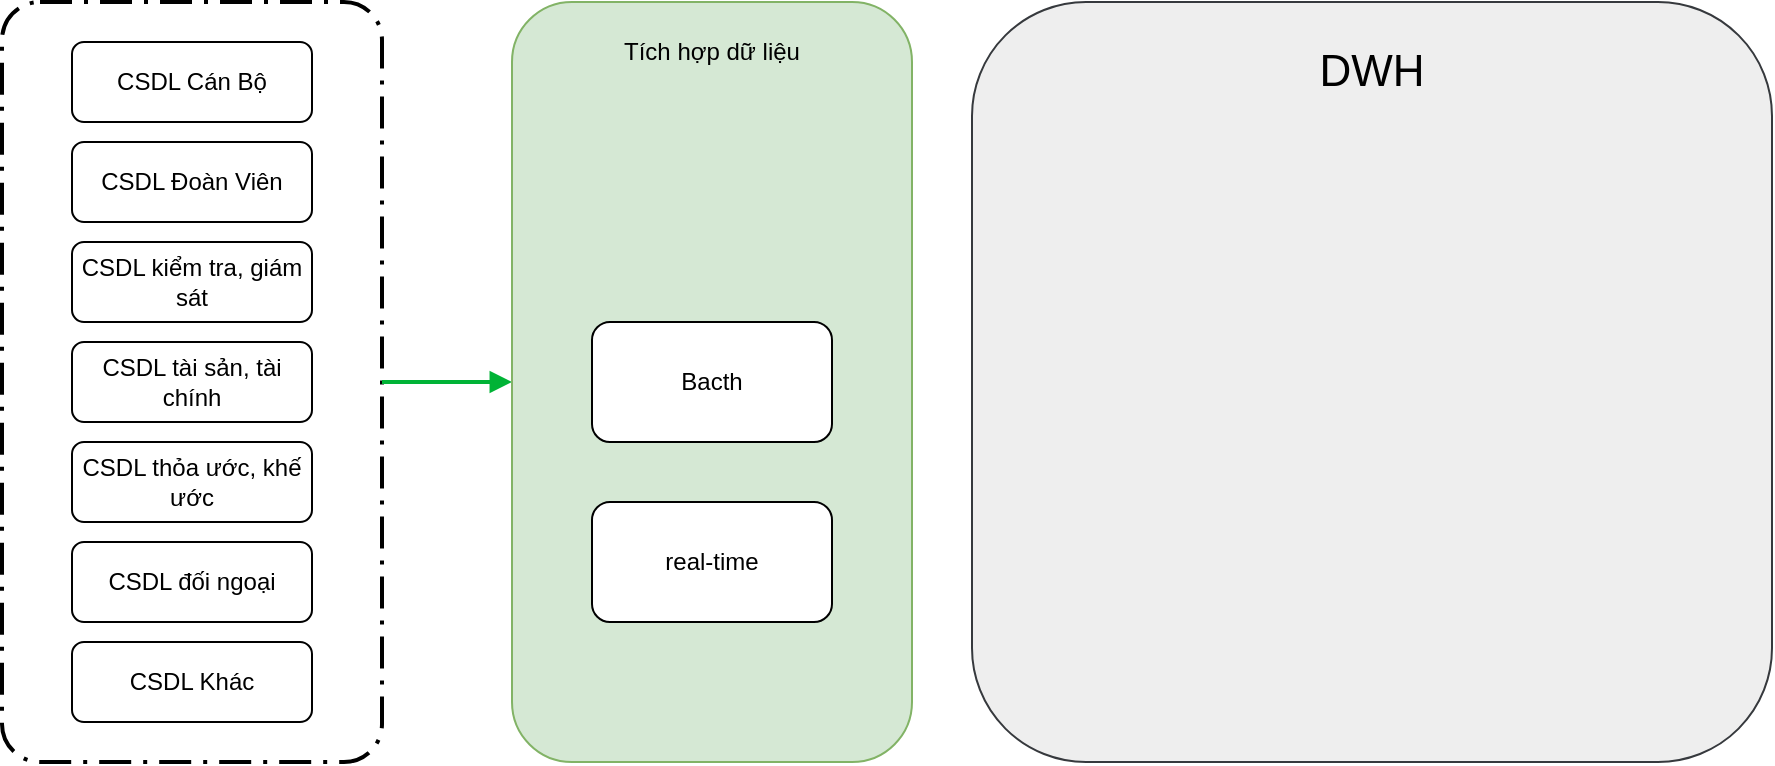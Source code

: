 <mxfile version="17.4.1" type="github">
  <diagram id="6oYB8ZV8PaiqR3EdmOuZ" name="Page-1">
    <mxGraphModel dx="1038" dy="547" grid="1" gridSize="10" guides="1" tooltips="1" connect="1" arrows="1" fold="1" page="1" pageScale="1" pageWidth="850" pageHeight="1100" math="0" shadow="0">
      <root>
        <mxCell id="0" />
        <mxCell id="1" parent="0" />
        <mxCell id="sHoyXKJvxX7CLdXnehRB-6" value="CSDL Cán Bộ" style="rounded=1;whiteSpace=wrap;html=1;" vertex="1" parent="1">
          <mxGeometry x="70" y="300" width="120" height="40" as="geometry" />
        </mxCell>
        <mxCell id="sHoyXKJvxX7CLdXnehRB-7" value="CSDL Đoàn Viên" style="rounded=1;whiteSpace=wrap;html=1;" vertex="1" parent="1">
          <mxGeometry x="70" y="350" width="120" height="40" as="geometry" />
        </mxCell>
        <mxCell id="sHoyXKJvxX7CLdXnehRB-8" value="CSDL kiểm tra, giám sát" style="rounded=1;whiteSpace=wrap;html=1;" vertex="1" parent="1">
          <mxGeometry x="70" y="400" width="120" height="40" as="geometry" />
        </mxCell>
        <mxCell id="sHoyXKJvxX7CLdXnehRB-9" value="CSDL tài sản, tài chính" style="rounded=1;whiteSpace=wrap;html=1;" vertex="1" parent="1">
          <mxGeometry x="70" y="450" width="120" height="40" as="geometry" />
        </mxCell>
        <mxCell id="sHoyXKJvxX7CLdXnehRB-10" value="CSDL thỏa ước, khế ước" style="rounded=1;whiteSpace=wrap;html=1;" vertex="1" parent="1">
          <mxGeometry x="70" y="500" width="120" height="40" as="geometry" />
        </mxCell>
        <mxCell id="sHoyXKJvxX7CLdXnehRB-11" value="CSDL đối ngoại" style="rounded=1;whiteSpace=wrap;html=1;" vertex="1" parent="1">
          <mxGeometry x="70" y="550" width="120" height="40" as="geometry" />
        </mxCell>
        <mxCell id="sHoyXKJvxX7CLdXnehRB-12" value="CSDL Khác" style="rounded=1;whiteSpace=wrap;html=1;" vertex="1" parent="1">
          <mxGeometry x="70" y="600" width="120" height="40" as="geometry" />
        </mxCell>
        <mxCell id="sHoyXKJvxX7CLdXnehRB-15" value="" style="points=[[0.25,0,0],[0.5,0,0],[0.75,0,0],[1,0.25,0],[1,0.5,0],[1,0.75,0],[0.75,1,0],[0.5,1,0],[0.25,1,0],[0,0.75,0],[0,0.5,0],[0,0.25,0]];rounded=1;arcSize=10;dashed=1;strokeColor=#000000;fillColor=none;gradientColor=none;dashPattern=8 3 1 3;strokeWidth=2;" vertex="1" parent="1">
          <mxGeometry x="35" y="280" width="190" height="380" as="geometry" />
        </mxCell>
        <mxCell id="sHoyXKJvxX7CLdXnehRB-19" value="" style="edgeStyle=none;rounded=0;html=1;jettySize=auto;orthogonalLoop=1;strokeColor=#00B336;strokeWidth=2;fontColor=#000000;jumpStyle=none;endArrow=block;endFill=1;startArrow=none;" edge="1" parent="1" source="sHoyXKJvxX7CLdXnehRB-15">
          <mxGeometry width="100" relative="1" as="geometry">
            <mxPoint x="225" y="470" as="sourcePoint" />
            <mxPoint x="290" y="470" as="targetPoint" />
          </mxGeometry>
        </mxCell>
        <mxCell id="sHoyXKJvxX7CLdXnehRB-22" value="" style="rounded=1;whiteSpace=wrap;html=1;fillColor=#d5e8d4;strokeColor=#82b366;" vertex="1" parent="1">
          <mxGeometry x="290" y="280" width="200" height="380" as="geometry" />
        </mxCell>
        <mxCell id="sHoyXKJvxX7CLdXnehRB-24" value="Tích hợp dữ liệu" style="text;html=1;strokeColor=none;fillColor=none;align=center;verticalAlign=middle;whiteSpace=wrap;rounded=0;" vertex="1" parent="1">
          <mxGeometry x="310" y="290" width="160" height="30" as="geometry" />
        </mxCell>
        <mxCell id="sHoyXKJvxX7CLdXnehRB-25" value="Bacth" style="rounded=1;whiteSpace=wrap;html=1;" vertex="1" parent="1">
          <mxGeometry x="330" y="440" width="120" height="60" as="geometry" />
        </mxCell>
        <mxCell id="sHoyXKJvxX7CLdXnehRB-26" value="real-time" style="rounded=1;whiteSpace=wrap;html=1;" vertex="1" parent="1">
          <mxGeometry x="330" y="530" width="120" height="60" as="geometry" />
        </mxCell>
        <mxCell id="sHoyXKJvxX7CLdXnehRB-27" value="" style="rounded=1;whiteSpace=wrap;html=1;fillColor=#eeeeee;strokeColor=#36393d;" vertex="1" parent="1">
          <mxGeometry x="520" y="280" width="400" height="380" as="geometry" />
        </mxCell>
        <mxCell id="sHoyXKJvxX7CLdXnehRB-28" value="&lt;font style=&quot;font-size: 22px&quot;&gt;DWH&lt;/font&gt;" style="text;html=1;strokeColor=none;fillColor=none;align=center;verticalAlign=middle;whiteSpace=wrap;rounded=0;" vertex="1" parent="1">
          <mxGeometry x="540" y="300" width="360" height="30" as="geometry" />
        </mxCell>
      </root>
    </mxGraphModel>
  </diagram>
</mxfile>
